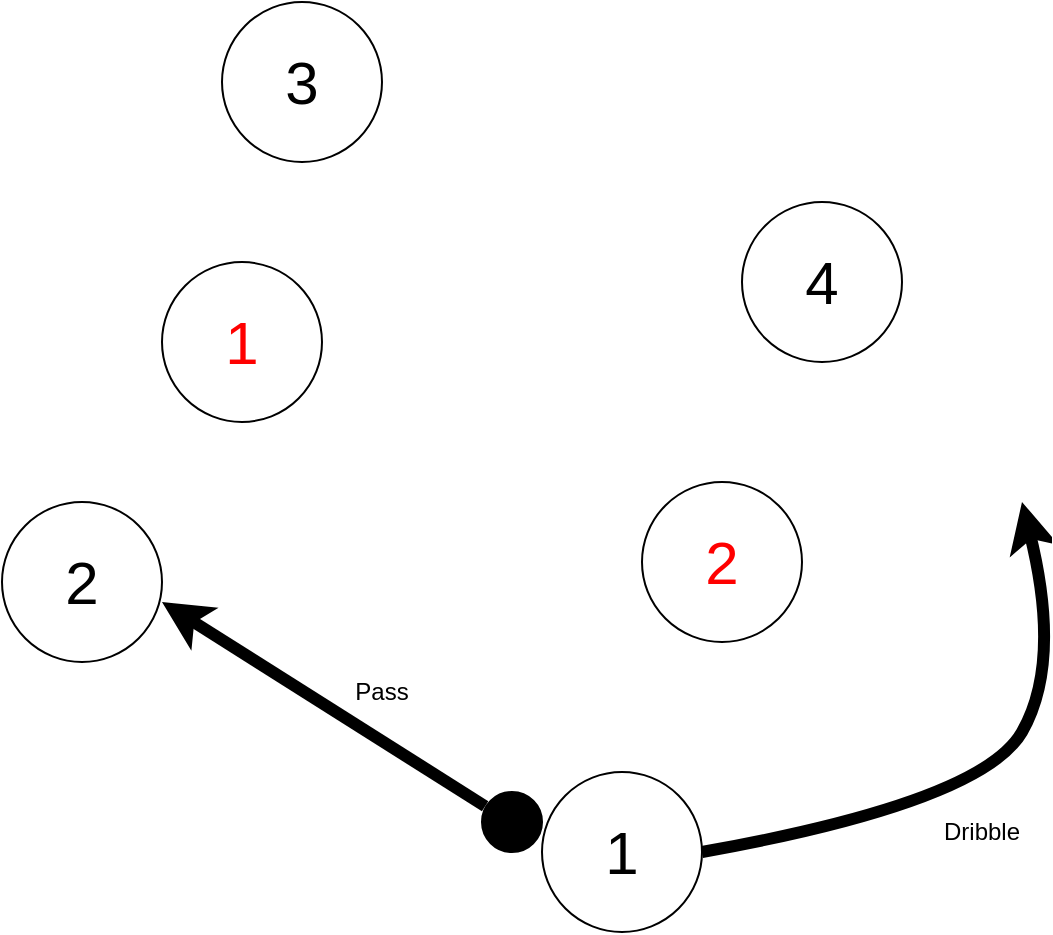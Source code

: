 <mxfile version="20.5.1" type="github"><diagram id="xn9U-B0csEcdAIWwwBOO" name="ページ1"><mxGraphModel dx="677" dy="396" grid="1" gridSize="10" guides="1" tooltips="1" connect="1" arrows="1" fold="1" page="1" pageScale="1" pageWidth="827" pageHeight="1169" math="0" shadow="0"><root><mxCell id="0"/><mxCell id="1" parent="0"/><mxCell id="wphsssCyiTnLDFVFWFAH-1" value="" style="ellipse;whiteSpace=wrap;html=1;aspect=fixed;fillColor=#000000;" parent="1" vertex="1"><mxGeometry x="450" y="555" width="30" height="30" as="geometry"/></mxCell><mxCell id="wphsssCyiTnLDFVFWFAH-3" value="&lt;font style=&quot;font-size: 30px;&quot;&gt;1&lt;/font&gt;" style="ellipse;whiteSpace=wrap;html=1;aspect=fixed;" parent="1" vertex="1"><mxGeometry x="480" y="545" width="80" height="80" as="geometry"/></mxCell><mxCell id="wphsssCyiTnLDFVFWFAH-4" value="&lt;font color=&quot;#ff0000&quot; style=&quot;font-size: 30px;&quot;&gt;1&lt;/font&gt;" style="ellipse;whiteSpace=wrap;html=1;aspect=fixed;fillColor=#FFFFFF;" parent="1" vertex="1"><mxGeometry x="290" y="290" width="80" height="80" as="geometry"/></mxCell><mxCell id="wphsssCyiTnLDFVFWFAH-5" value="&lt;font style=&quot;font-size: 30px;&quot;&gt;2&lt;/font&gt;" style="ellipse;whiteSpace=wrap;html=1;aspect=fixed;" parent="1" vertex="1"><mxGeometry x="210" y="410" width="80" height="80" as="geometry"/></mxCell><mxCell id="wphsssCyiTnLDFVFWFAH-8" style="edgeStyle=orthogonalEdgeStyle;rounded=0;orthogonalLoop=1;jettySize=auto;html=1;exitX=1;exitY=0.5;exitDx=0;exitDy=0;entryX=0;entryY=0;entryDx=0;entryDy=0;fontSize=30;fontColor=#FF0000;" parent="1" source="wphsssCyiTnLDFVFWFAH-1" target="wphsssCyiTnLDFVFWFAH-1" edge="1"><mxGeometry relative="1" as="geometry"/></mxCell><mxCell id="wphsssCyiTnLDFVFWFAH-9" value="&lt;span style=&quot;font-size: 30px;&quot;&gt;3&lt;/span&gt;" style="ellipse;whiteSpace=wrap;html=1;aspect=fixed;" parent="1" vertex="1"><mxGeometry x="320" y="160" width="80" height="80" as="geometry"/></mxCell><mxCell id="wphsssCyiTnLDFVFWFAH-10" value="&lt;font style=&quot;font-size: 30px;&quot;&gt;4&lt;/font&gt;" style="ellipse;whiteSpace=wrap;html=1;aspect=fixed;" parent="1" vertex="1"><mxGeometry x="580" y="260" width="80" height="80" as="geometry"/></mxCell><mxCell id="wphsssCyiTnLDFVFWFAH-11" value="&lt;font color=&quot;#ff0000&quot; style=&quot;font-size: 30px;&quot;&gt;2&lt;/font&gt;" style="ellipse;whiteSpace=wrap;html=1;aspect=fixed;fillColor=#FFFFFF;" parent="1" vertex="1"><mxGeometry x="530" y="400" width="80" height="80" as="geometry"/></mxCell><mxCell id="77AZ8KUObjL5AP7mxi2a-1" value="" style="endArrow=classic;html=1;rounded=0;exitX=0.052;exitY=0.237;exitDx=0;exitDy=0;exitPerimeter=0;entryX=1;entryY=0.625;entryDx=0;entryDy=0;entryPerimeter=0;strokeWidth=6;" edge="1" parent="1" source="wphsssCyiTnLDFVFWFAH-1" target="wphsssCyiTnLDFVFWFAH-5"><mxGeometry width="50" height="50" relative="1" as="geometry"><mxPoint x="390" y="430" as="sourcePoint"/><mxPoint x="440" y="380" as="targetPoint"/></mxGeometry></mxCell><mxCell id="77AZ8KUObjL5AP7mxi2a-3" value="" style="curved=1;endArrow=classic;html=1;rounded=0;strokeWidth=6;" edge="1" parent="1"><mxGeometry width="50" height="50" relative="1" as="geometry"><mxPoint x="560" y="585" as="sourcePoint"/><mxPoint x="720" y="410" as="targetPoint"/><Array as="points"><mxPoint x="700" y="560"/><mxPoint x="740" y="490"/></Array></mxGeometry></mxCell><mxCell id="77AZ8KUObjL5AP7mxi2a-4" value="Pass" style="text;html=1;strokeColor=none;fillColor=none;align=center;verticalAlign=middle;whiteSpace=wrap;rounded=0;" vertex="1" parent="1"><mxGeometry x="370" y="490" width="60" height="30" as="geometry"/></mxCell><mxCell id="77AZ8KUObjL5AP7mxi2a-5" value="Dribble" style="text;html=1;strokeColor=none;fillColor=none;align=center;verticalAlign=middle;whiteSpace=wrap;rounded=0;" vertex="1" parent="1"><mxGeometry x="670" y="560" width="60" height="30" as="geometry"/></mxCell></root></mxGraphModel></diagram></mxfile>